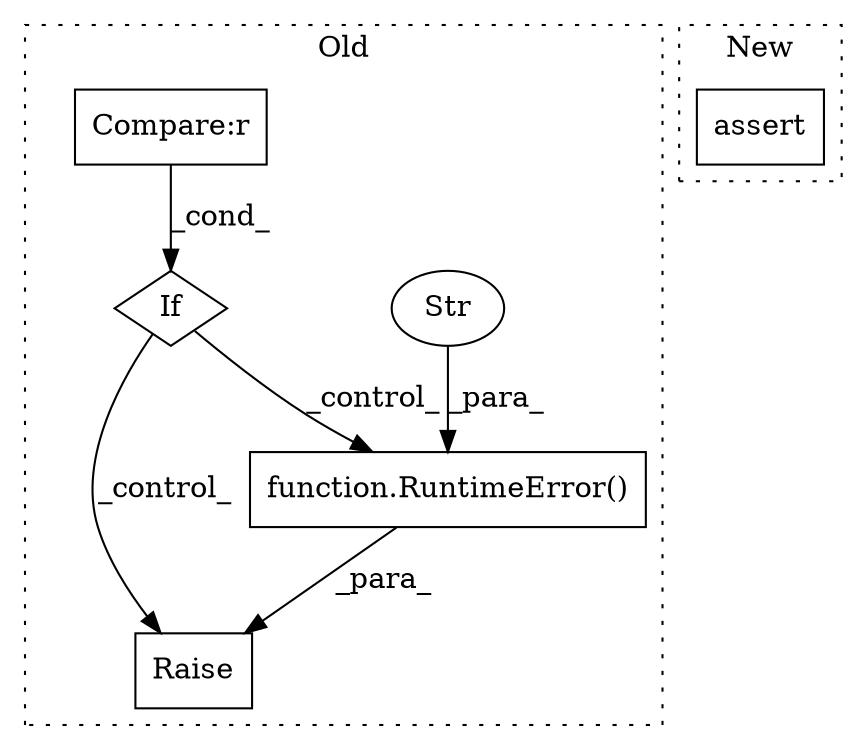 digraph G {
subgraph cluster0 {
1 [label="function.RuntimeError()" a="75" s="6075,6179" l="34,18" shape="box"];
3 [label="Raise" a="91" s="6069" l="6" shape="box"];
4 [label="Str" a="66" s="6109" l="70" shape="ellipse"];
5 [label="If" a="96" s="5670" l="0" shape="diamond"];
6 [label="Compare:r" a="40" s="5670" l="21" shape="box"];
label = "Old";
style="dotted";
}
subgraph cluster1 {
2 [label="assert" a="65" s="4922" l="7" shape="box"];
label = "New";
style="dotted";
}
1 -> 3 [label="_para_"];
4 -> 1 [label="_para_"];
5 -> 3 [label="_control_"];
5 -> 1 [label="_control_"];
6 -> 5 [label="_cond_"];
}